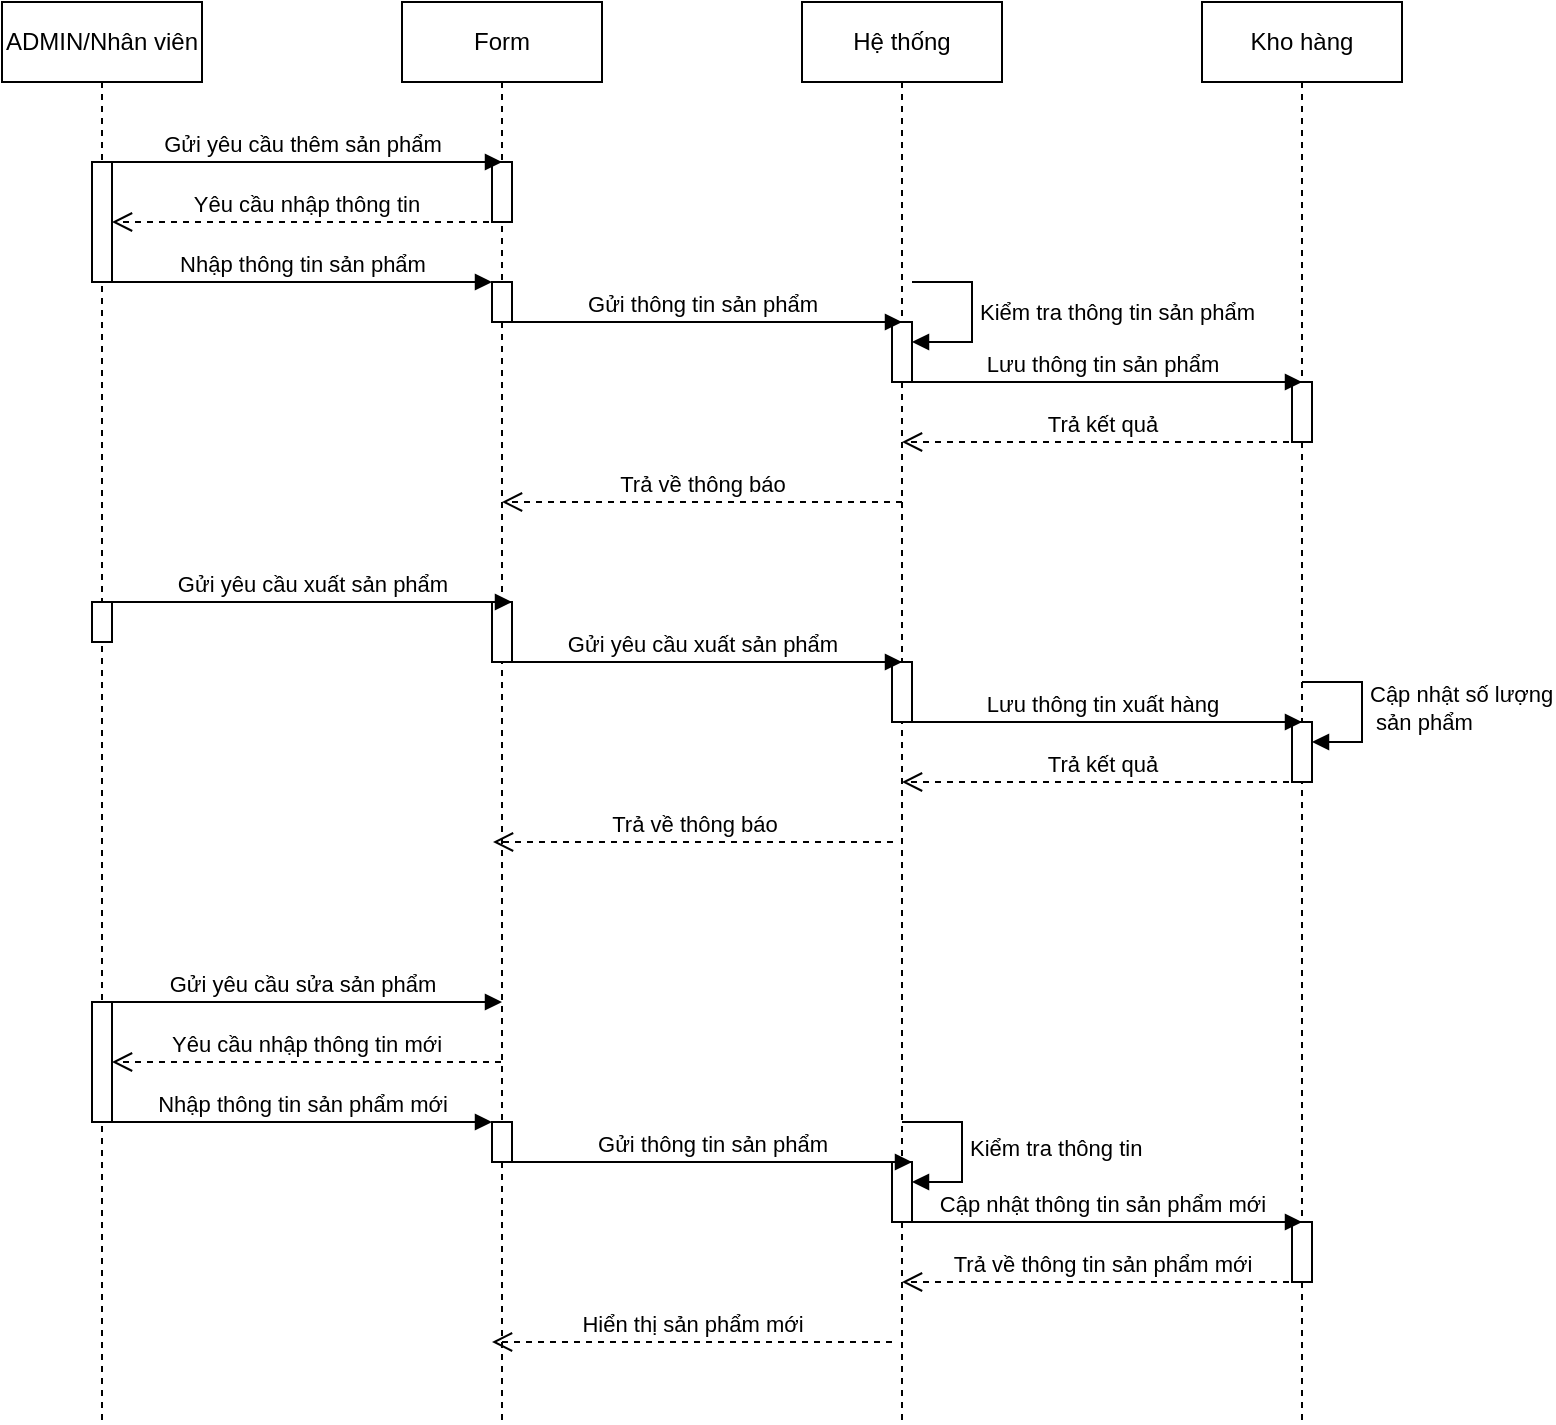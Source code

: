 <mxfile version="22.0.8" type="device">
  <diagram name="Page-1" id="RWOECHglvRGamOGCTeaX">
    <mxGraphModel dx="1246" dy="664" grid="1" gridSize="10" guides="1" tooltips="1" connect="1" arrows="1" fold="1" page="1" pageScale="1" pageWidth="850" pageHeight="1100" math="0" shadow="0">
      <root>
        <mxCell id="0" />
        <mxCell id="1" parent="0" />
        <mxCell id="oiBcqidoK81a1nbvwfOy-1" value="ADMIN/Nhân viên" style="shape=umlLifeline;perimeter=lifelinePerimeter;whiteSpace=wrap;html=1;container=1;dropTarget=0;collapsible=0;recursiveResize=0;outlineConnect=0;portConstraint=eastwest;newEdgeStyle={&quot;curved&quot;:0,&quot;rounded&quot;:0};" vertex="1" parent="1">
          <mxGeometry x="40" y="60" width="100" height="710" as="geometry" />
        </mxCell>
        <mxCell id="oiBcqidoK81a1nbvwfOy-2" value="" style="html=1;points=[[0,0,0,0,5],[0,1,0,0,-5],[1,0,0,0,5],[1,1,0,0,-5]];perimeter=orthogonalPerimeter;outlineConnect=0;targetShapes=umlLifeline;portConstraint=eastwest;newEdgeStyle={&quot;curved&quot;:0,&quot;rounded&quot;:0};" vertex="1" parent="oiBcqidoK81a1nbvwfOy-1">
          <mxGeometry x="45" y="80" width="10" height="60" as="geometry" />
        </mxCell>
        <mxCell id="oiBcqidoK81a1nbvwfOy-45" value="" style="html=1;points=[[0,0,0,0,5],[0,1,0,0,-5],[1,0,0,0,5],[1,1,0,0,-5]];perimeter=orthogonalPerimeter;outlineConnect=0;targetShapes=umlLifeline;portConstraint=eastwest;newEdgeStyle={&quot;curved&quot;:0,&quot;rounded&quot;:0};" vertex="1" parent="oiBcqidoK81a1nbvwfOy-1">
          <mxGeometry x="45" y="300" width="10" height="20" as="geometry" />
        </mxCell>
        <mxCell id="oiBcqidoK81a1nbvwfOy-4" value="Form" style="shape=umlLifeline;perimeter=lifelinePerimeter;whiteSpace=wrap;html=1;container=1;dropTarget=0;collapsible=0;recursiveResize=0;outlineConnect=0;portConstraint=eastwest;newEdgeStyle={&quot;curved&quot;:0,&quot;rounded&quot;:0};" vertex="1" parent="1">
          <mxGeometry x="240" y="60" width="100" height="710" as="geometry" />
        </mxCell>
        <mxCell id="oiBcqidoK81a1nbvwfOy-5" value="" style="html=1;points=[[0,0,0,0,5],[0,1,0,0,-5],[1,0,0,0,5],[1,1,0,0,-5]];perimeter=orthogonalPerimeter;outlineConnect=0;targetShapes=umlLifeline;portConstraint=eastwest;newEdgeStyle={&quot;curved&quot;:0,&quot;rounded&quot;:0};" vertex="1" parent="oiBcqidoK81a1nbvwfOy-4">
          <mxGeometry x="45" y="80" width="10" height="30" as="geometry" />
        </mxCell>
        <mxCell id="oiBcqidoK81a1nbvwfOy-6" value="" style="html=1;points=[[0,0,0,0,5],[0,1,0,0,-5],[1,0,0,0,5],[1,1,0,0,-5]];perimeter=orthogonalPerimeter;outlineConnect=0;targetShapes=umlLifeline;portConstraint=eastwest;newEdgeStyle={&quot;curved&quot;:0,&quot;rounded&quot;:0};" vertex="1" parent="oiBcqidoK81a1nbvwfOy-4">
          <mxGeometry x="45" y="140" width="10" height="20" as="geometry" />
        </mxCell>
        <mxCell id="oiBcqidoK81a1nbvwfOy-48" value="" style="html=1;points=[[0,0,0,0,5],[0,1,0,0,-5],[1,0,0,0,5],[1,1,0,0,-5]];perimeter=orthogonalPerimeter;outlineConnect=0;targetShapes=umlLifeline;portConstraint=eastwest;newEdgeStyle={&quot;curved&quot;:0,&quot;rounded&quot;:0};" vertex="1" parent="oiBcqidoK81a1nbvwfOy-4">
          <mxGeometry x="45" y="300" width="10" height="30" as="geometry" />
        </mxCell>
        <mxCell id="oiBcqidoK81a1nbvwfOy-8" value="Hệ thống" style="shape=umlLifeline;perimeter=lifelinePerimeter;whiteSpace=wrap;html=1;container=1;dropTarget=0;collapsible=0;recursiveResize=0;outlineConnect=0;portConstraint=eastwest;newEdgeStyle={&quot;curved&quot;:0,&quot;rounded&quot;:0};" vertex="1" parent="1">
          <mxGeometry x="440" y="60" width="100" height="710" as="geometry" />
        </mxCell>
        <mxCell id="oiBcqidoK81a1nbvwfOy-9" value="" style="html=1;points=[[0,0,0,0,5],[0,1,0,0,-5],[1,0,0,0,5],[1,1,0,0,-5]];perimeter=orthogonalPerimeter;outlineConnect=0;targetShapes=umlLifeline;portConstraint=eastwest;newEdgeStyle={&quot;curved&quot;:0,&quot;rounded&quot;:0};" vertex="1" parent="oiBcqidoK81a1nbvwfOy-8">
          <mxGeometry x="45" y="160" width="10" height="30" as="geometry" />
        </mxCell>
        <mxCell id="oiBcqidoK81a1nbvwfOy-10" value="Kiểm tra thông tin sản phẩm" style="html=1;align=left;spacingLeft=2;endArrow=block;rounded=0;edgeStyle=orthogonalEdgeStyle;curved=0;rounded=0;" edge="1" parent="oiBcqidoK81a1nbvwfOy-8" target="oiBcqidoK81a1nbvwfOy-9">
          <mxGeometry relative="1" as="geometry">
            <mxPoint x="55" y="140" as="sourcePoint" />
            <Array as="points">
              <mxPoint x="85" y="170" />
            </Array>
          </mxGeometry>
        </mxCell>
        <mxCell id="oiBcqidoK81a1nbvwfOy-12" value="" style="html=1;points=[[0,0,0,0,5],[0,1,0,0,-5],[1,0,0,0,5],[1,1,0,0,-5]];perimeter=orthogonalPerimeter;outlineConnect=0;targetShapes=umlLifeline;portConstraint=eastwest;newEdgeStyle={&quot;curved&quot;:0,&quot;rounded&quot;:0};" vertex="1" parent="oiBcqidoK81a1nbvwfOy-8">
          <mxGeometry x="45" y="580" width="10" height="30" as="geometry" />
        </mxCell>
        <mxCell id="oiBcqidoK81a1nbvwfOy-13" value="Kiểm tra thông tin" style="html=1;align=left;spacingLeft=2;endArrow=block;rounded=0;edgeStyle=orthogonalEdgeStyle;curved=0;rounded=0;" edge="1" parent="oiBcqidoK81a1nbvwfOy-8" target="oiBcqidoK81a1nbvwfOy-12">
          <mxGeometry relative="1" as="geometry">
            <mxPoint x="50" y="560" as="sourcePoint" />
            <Array as="points">
              <mxPoint x="80" y="590" />
            </Array>
          </mxGeometry>
        </mxCell>
        <mxCell id="oiBcqidoK81a1nbvwfOy-50" value="" style="html=1;points=[[0,0,0,0,5],[0,1,0,0,-5],[1,0,0,0,5],[1,1,0,0,-5]];perimeter=orthogonalPerimeter;outlineConnect=0;targetShapes=umlLifeline;portConstraint=eastwest;newEdgeStyle={&quot;curved&quot;:0,&quot;rounded&quot;:0};" vertex="1" parent="oiBcqidoK81a1nbvwfOy-8">
          <mxGeometry x="45" y="330" width="10" height="30" as="geometry" />
        </mxCell>
        <mxCell id="oiBcqidoK81a1nbvwfOy-14" value="Yêu cầu nhập thông tin" style="html=1;verticalAlign=bottom;endArrow=open;dashed=1;endSize=8;curved=0;rounded=0;" edge="1" parent="1">
          <mxGeometry relative="1" as="geometry">
            <mxPoint x="289.5" y="170" as="sourcePoint" />
            <mxPoint x="95" y="170" as="targetPoint" />
            <Array as="points">
              <mxPoint x="190" y="170" />
            </Array>
          </mxGeometry>
        </mxCell>
        <mxCell id="oiBcqidoK81a1nbvwfOy-15" value="Nhập thông tin sản phẩm" style="html=1;verticalAlign=bottom;endArrow=block;curved=0;rounded=0;" edge="1" parent="1" source="oiBcqidoK81a1nbvwfOy-2" target="oiBcqidoK81a1nbvwfOy-6">
          <mxGeometry width="80" relative="1" as="geometry">
            <mxPoint x="120" y="220" as="sourcePoint" />
            <mxPoint x="350" y="220" as="targetPoint" />
          </mxGeometry>
        </mxCell>
        <mxCell id="oiBcqidoK81a1nbvwfOy-16" value="Gửi yêu cầu thêm sản phẩm" style="html=1;verticalAlign=bottom;endArrow=block;curved=0;rounded=0;" edge="1" parent="1">
          <mxGeometry width="80" relative="1" as="geometry">
            <mxPoint x="90" y="140" as="sourcePoint" />
            <mxPoint x="290" y="140" as="targetPoint" />
          </mxGeometry>
        </mxCell>
        <mxCell id="oiBcqidoK81a1nbvwfOy-17" value="Gửi thông tin sản phẩm" style="html=1;verticalAlign=bottom;endArrow=block;curved=0;rounded=0;" edge="1" parent="1">
          <mxGeometry width="80" relative="1" as="geometry">
            <mxPoint x="290" y="220" as="sourcePoint" />
            <mxPoint x="490" y="220" as="targetPoint" />
          </mxGeometry>
        </mxCell>
        <mxCell id="oiBcqidoK81a1nbvwfOy-18" value="Trả kết quả" style="html=1;verticalAlign=bottom;endArrow=open;dashed=1;endSize=8;curved=0;rounded=0;" edge="1" parent="1">
          <mxGeometry relative="1" as="geometry">
            <mxPoint x="689.5" y="280" as="sourcePoint" />
            <mxPoint x="490" y="280" as="targetPoint" />
            <Array as="points">
              <mxPoint x="565" y="280" />
            </Array>
          </mxGeometry>
        </mxCell>
        <mxCell id="oiBcqidoK81a1nbvwfOy-19" value="Kho hàng" style="shape=umlLifeline;perimeter=lifelinePerimeter;whiteSpace=wrap;html=1;container=1;dropTarget=0;collapsible=0;recursiveResize=0;outlineConnect=0;portConstraint=eastwest;newEdgeStyle={&quot;curved&quot;:0,&quot;rounded&quot;:0};" vertex="1" parent="1">
          <mxGeometry x="640" y="60" width="100" height="710" as="geometry" />
        </mxCell>
        <mxCell id="oiBcqidoK81a1nbvwfOy-20" value="" style="html=1;points=[[0,0,0,0,5],[0,1,0,0,-5],[1,0,0,0,5],[1,1,0,0,-5]];perimeter=orthogonalPerimeter;outlineConnect=0;targetShapes=umlLifeline;portConstraint=eastwest;newEdgeStyle={&quot;curved&quot;:0,&quot;rounded&quot;:0};" vertex="1" parent="oiBcqidoK81a1nbvwfOy-19">
          <mxGeometry x="45" y="190" width="10" height="30" as="geometry" />
        </mxCell>
        <mxCell id="oiBcqidoK81a1nbvwfOy-22" value="" style="html=1;points=[[0,0,0,0,5],[0,1,0,0,-5],[1,0,0,0,5],[1,1,0,0,-5]];perimeter=orthogonalPerimeter;outlineConnect=0;targetShapes=umlLifeline;portConstraint=eastwest;newEdgeStyle={&quot;curved&quot;:0,&quot;rounded&quot;:0};" vertex="1" parent="oiBcqidoK81a1nbvwfOy-19">
          <mxGeometry x="45" y="610" width="10" height="30" as="geometry" />
        </mxCell>
        <mxCell id="oiBcqidoK81a1nbvwfOy-53" value="" style="html=1;points=[[0,0,0,0,5],[0,1,0,0,-5],[1,0,0,0,5],[1,1,0,0,-5]];perimeter=orthogonalPerimeter;outlineConnect=0;targetShapes=umlLifeline;portConstraint=eastwest;newEdgeStyle={&quot;curved&quot;:0,&quot;rounded&quot;:0};" vertex="1" parent="oiBcqidoK81a1nbvwfOy-19">
          <mxGeometry x="45" y="360" width="10" height="30" as="geometry" />
        </mxCell>
        <mxCell id="oiBcqidoK81a1nbvwfOy-54" value="Cập nhật số lượng&lt;br&gt;&amp;nbsp;sản phẩm" style="html=1;align=left;spacingLeft=2;endArrow=block;rounded=0;edgeStyle=orthogonalEdgeStyle;curved=0;rounded=0;" edge="1" target="oiBcqidoK81a1nbvwfOy-53" parent="oiBcqidoK81a1nbvwfOy-19">
          <mxGeometry relative="1" as="geometry">
            <mxPoint x="50" y="340" as="sourcePoint" />
            <Array as="points">
              <mxPoint x="80" y="370" />
            </Array>
          </mxGeometry>
        </mxCell>
        <mxCell id="oiBcqidoK81a1nbvwfOy-23" value="Trả về thông báo" style="html=1;verticalAlign=bottom;endArrow=open;dashed=1;endSize=8;curved=0;rounded=0;" edge="1" parent="1" target="oiBcqidoK81a1nbvwfOy-4">
          <mxGeometry relative="1" as="geometry">
            <mxPoint x="490" y="310" as="sourcePoint" />
            <mxPoint x="310" y="310" as="targetPoint" />
            <Array as="points">
              <mxPoint x="385" y="310" />
            </Array>
          </mxGeometry>
        </mxCell>
        <mxCell id="oiBcqidoK81a1nbvwfOy-24" value="Lưu thông tin sản phẩm" style="html=1;verticalAlign=bottom;endArrow=block;curved=0;rounded=0;" edge="1" parent="1">
          <mxGeometry width="80" relative="1" as="geometry">
            <mxPoint x="490" y="250" as="sourcePoint" />
            <mxPoint x="690" y="250" as="targetPoint" />
          </mxGeometry>
        </mxCell>
        <mxCell id="oiBcqidoK81a1nbvwfOy-31" value="" style="html=1;points=[[0,0,0,0,5],[0,1,0,0,-5],[1,0,0,0,5],[1,1,0,0,-5]];perimeter=orthogonalPerimeter;outlineConnect=0;targetShapes=umlLifeline;portConstraint=eastwest;newEdgeStyle={&quot;curved&quot;:0,&quot;rounded&quot;:0};" vertex="1" parent="1">
          <mxGeometry x="85" y="560" width="10" height="60" as="geometry" />
        </mxCell>
        <mxCell id="oiBcqidoK81a1nbvwfOy-32" value="Gửi yêu cầu sửa sản phẩm" style="html=1;verticalAlign=bottom;endArrow=block;curved=0;rounded=0;" edge="1" parent="1">
          <mxGeometry width="80" relative="1" as="geometry">
            <mxPoint x="90" y="560" as="sourcePoint" />
            <mxPoint x="290" y="560" as="targetPoint" />
          </mxGeometry>
        </mxCell>
        <mxCell id="oiBcqidoK81a1nbvwfOy-33" value="Yêu cầu nhập thông tin mới" style="html=1;verticalAlign=bottom;endArrow=open;dashed=1;endSize=8;curved=0;rounded=0;" edge="1" parent="1">
          <mxGeometry relative="1" as="geometry">
            <mxPoint x="289.5" y="590" as="sourcePoint" />
            <mxPoint x="95" y="590" as="targetPoint" />
            <Array as="points">
              <mxPoint x="190" y="590" />
            </Array>
          </mxGeometry>
        </mxCell>
        <mxCell id="oiBcqidoK81a1nbvwfOy-34" value="Nhập thông tin sản phẩm mới" style="html=1;verticalAlign=bottom;endArrow=block;curved=0;rounded=0;" edge="1" parent="1" source="oiBcqidoK81a1nbvwfOy-31" target="oiBcqidoK81a1nbvwfOy-35">
          <mxGeometry width="80" relative="1" as="geometry">
            <mxPoint x="120" y="640" as="sourcePoint" />
            <mxPoint x="350" y="640" as="targetPoint" />
          </mxGeometry>
        </mxCell>
        <mxCell id="oiBcqidoK81a1nbvwfOy-35" value="" style="html=1;points=[[0,0,0,0,5],[0,1,0,0,-5],[1,0,0,0,5],[1,1,0,0,-5]];perimeter=orthogonalPerimeter;outlineConnect=0;targetShapes=umlLifeline;portConstraint=eastwest;newEdgeStyle={&quot;curved&quot;:0,&quot;rounded&quot;:0};" vertex="1" parent="1">
          <mxGeometry x="285" y="620" width="10" height="20" as="geometry" />
        </mxCell>
        <mxCell id="oiBcqidoK81a1nbvwfOy-36" value="Gửi thông tin sản phẩm" style="html=1;verticalAlign=bottom;endArrow=block;curved=0;rounded=0;" edge="1" parent="1">
          <mxGeometry width="80" relative="1" as="geometry">
            <mxPoint x="295" y="640" as="sourcePoint" />
            <mxPoint x="495" y="640" as="targetPoint" />
          </mxGeometry>
        </mxCell>
        <mxCell id="oiBcqidoK81a1nbvwfOy-37" value="Cập nhật thông tin sản phẩm mới" style="html=1;verticalAlign=bottom;endArrow=block;curved=0;rounded=0;" edge="1" parent="1">
          <mxGeometry width="80" relative="1" as="geometry">
            <mxPoint x="490" y="670" as="sourcePoint" />
            <mxPoint x="690" y="670" as="targetPoint" />
          </mxGeometry>
        </mxCell>
        <mxCell id="oiBcqidoK81a1nbvwfOy-38" value="Trả về thông tin sản phẩm mới" style="html=1;verticalAlign=bottom;endArrow=open;dashed=1;endSize=8;curved=0;rounded=0;" edge="1" parent="1">
          <mxGeometry relative="1" as="geometry">
            <mxPoint x="689.5" y="700" as="sourcePoint" />
            <mxPoint x="490" y="700" as="targetPoint" />
            <Array as="points">
              <mxPoint x="565" y="700" />
            </Array>
          </mxGeometry>
        </mxCell>
        <mxCell id="oiBcqidoK81a1nbvwfOy-39" value="Hiển thị sản phẩm mới" style="html=1;verticalAlign=bottom;endArrow=open;dashed=1;endSize=8;curved=0;rounded=0;" edge="1" parent="1">
          <mxGeometry relative="1" as="geometry">
            <mxPoint x="485" y="730" as="sourcePoint" />
            <mxPoint x="285" y="730" as="targetPoint" />
            <Array as="points" />
          </mxGeometry>
        </mxCell>
        <mxCell id="oiBcqidoK81a1nbvwfOy-47" value="Gửi yêu cầu xuất sản phẩm" style="html=1;verticalAlign=bottom;endArrow=block;curved=0;rounded=0;" edge="1" parent="1">
          <mxGeometry width="80" relative="1" as="geometry">
            <mxPoint x="95" y="360" as="sourcePoint" />
            <mxPoint x="295" y="360" as="targetPoint" />
          </mxGeometry>
        </mxCell>
        <mxCell id="oiBcqidoK81a1nbvwfOy-49" value="Gửi yêu cầu xuất sản phẩm" style="html=1;verticalAlign=bottom;endArrow=block;curved=0;rounded=0;exitX=0.5;exitY=1;exitDx=0;exitDy=0;exitPerimeter=0;" edge="1" parent="1" source="oiBcqidoK81a1nbvwfOy-48">
          <mxGeometry width="80" relative="1" as="geometry">
            <mxPoint x="300" y="390" as="sourcePoint" />
            <mxPoint x="490" y="390" as="targetPoint" />
          </mxGeometry>
        </mxCell>
        <mxCell id="oiBcqidoK81a1nbvwfOy-51" value="Lưu thông tin xuất hàng" style="html=1;verticalAlign=bottom;endArrow=block;curved=0;rounded=0;" edge="1" parent="1">
          <mxGeometry width="80" relative="1" as="geometry">
            <mxPoint x="490" y="420" as="sourcePoint" />
            <mxPoint x="690" y="420" as="targetPoint" />
          </mxGeometry>
        </mxCell>
        <mxCell id="oiBcqidoK81a1nbvwfOy-55" value="Trả kết quả" style="html=1;verticalAlign=bottom;endArrow=open;dashed=1;endSize=8;curved=0;rounded=0;" edge="1" parent="1">
          <mxGeometry relative="1" as="geometry">
            <mxPoint x="689.5" y="450" as="sourcePoint" />
            <mxPoint x="490" y="450" as="targetPoint" />
            <Array as="points">
              <mxPoint x="565" y="450" />
            </Array>
          </mxGeometry>
        </mxCell>
        <mxCell id="oiBcqidoK81a1nbvwfOy-56" value="Trả về thông báo" style="html=1;verticalAlign=bottom;endArrow=open;dashed=1;endSize=8;curved=0;rounded=0;" edge="1" parent="1">
          <mxGeometry relative="1" as="geometry">
            <mxPoint x="485.5" y="480" as="sourcePoint" />
            <mxPoint x="285.5" y="480" as="targetPoint" />
            <Array as="points">
              <mxPoint x="380.5" y="480" />
            </Array>
          </mxGeometry>
        </mxCell>
      </root>
    </mxGraphModel>
  </diagram>
</mxfile>
